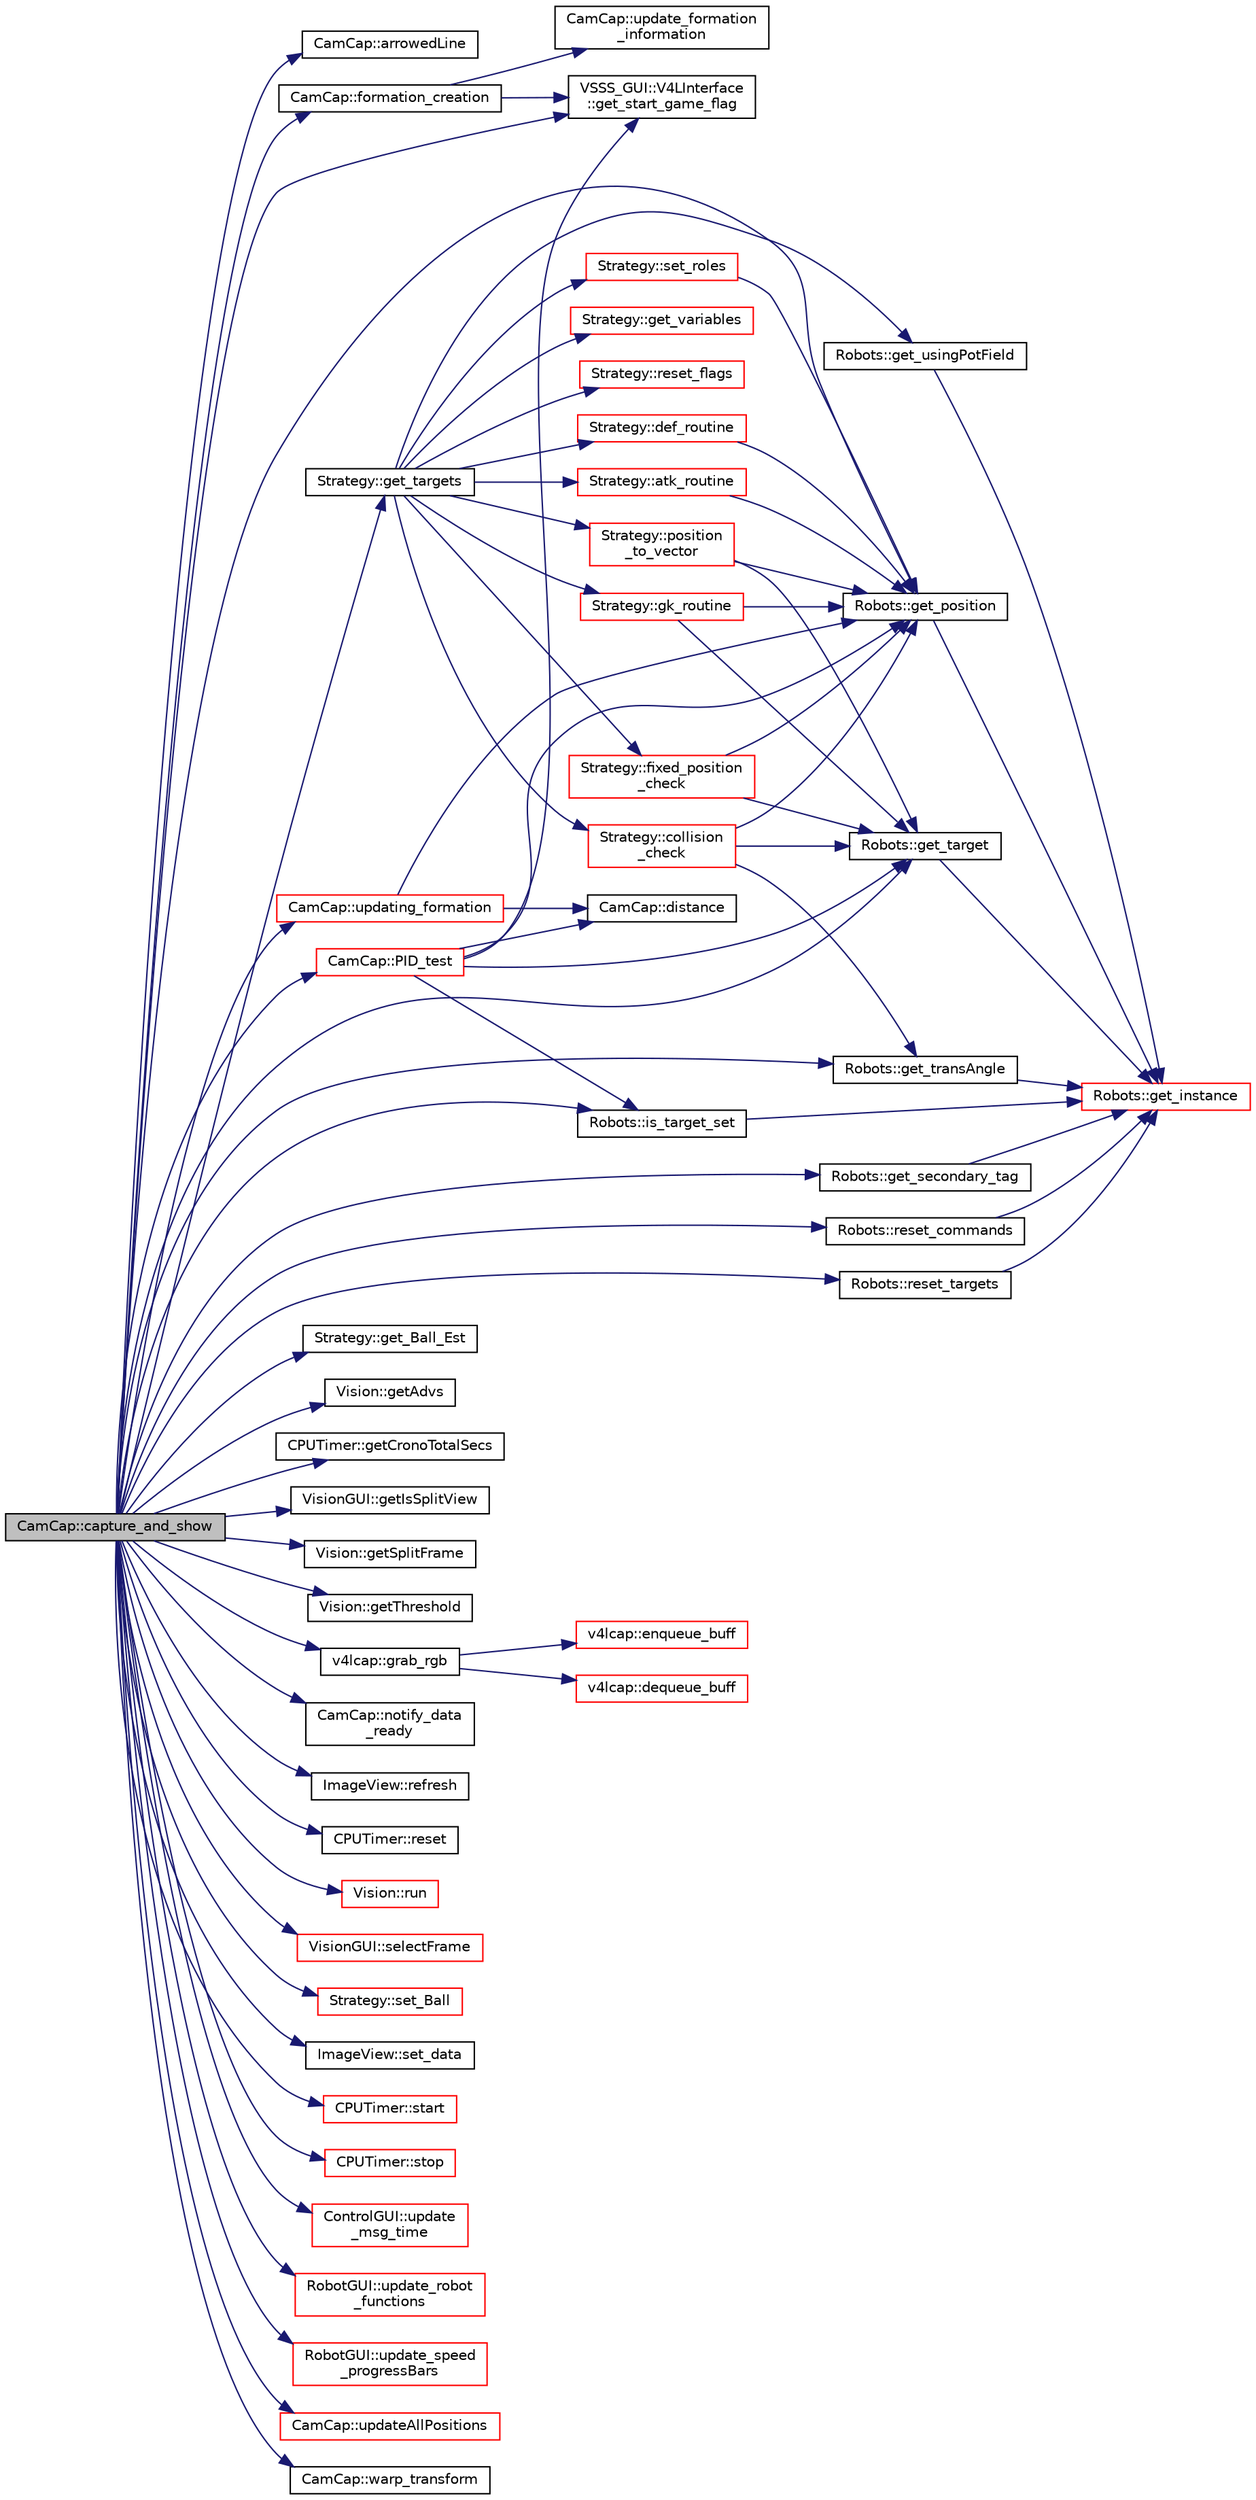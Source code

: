 digraph "CamCap::capture_and_show"
{
 // INTERACTIVE_SVG=YES
  edge [fontname="Helvetica",fontsize="10",labelfontname="Helvetica",labelfontsize="10"];
  node [fontname="Helvetica",fontsize="10",shape=record];
  rankdir="LR";
  Node184 [label="CamCap::capture_and_show",height=0.2,width=0.4,color="black", fillcolor="grey75", style="filled", fontcolor="black"];
  Node184 -> Node185 [color="midnightblue",fontsize="10",style="solid",fontname="Helvetica"];
  Node185 [label="CamCap::arrowedLine",height=0.2,width=0.4,color="black", fillcolor="white", style="filled",URL="$class_cam_cap.html#afb044a7b5b3b2f17af62e3115e84993e",tooltip="Draws an arrow between two given points. "];
  Node184 -> Node186 [color="midnightblue",fontsize="10",style="solid",fontname="Helvetica"];
  Node186 [label="CamCap::formation_creation",height=0.2,width=0.4,color="black", fillcolor="white", style="filled",URL="$class_cam_cap.html#a848749241df00e03c5fca82cc9423fdd",tooltip="Creates the formation (creation and load) interface. "];
  Node186 -> Node187 [color="midnightblue",fontsize="10",style="solid",fontname="Helvetica"];
  Node187 [label="VSSS_GUI::V4LInterface\l::get_start_game_flag",height=0.2,width=0.4,color="black", fillcolor="white", style="filled",URL="$class_v_s_s_s___g_u_i_1_1_v4_l_interface.html#afb1f877ebf3a82de783f6860979eea85"];
  Node186 -> Node188 [color="midnightblue",fontsize="10",style="solid",fontname="Helvetica"];
  Node188 [label="CamCap::update_formation\l_information",height=0.2,width=0.4,color="black", fillcolor="white", style="filled",URL="$class_cam_cap.html#afa26f0cbaee5db899735934f3548ebe9",tooltip="Updates information given by interface in strategy. "];
  Node184 -> Node189 [color="midnightblue",fontsize="10",style="solid",fontname="Helvetica"];
  Node189 [label="Strategy::get_Ball_Est",height=0.2,width=0.4,color="black", fillcolor="white", style="filled",URL="$class_strategy.html#a08e53a7b4e9239e2536dcdbf2cc6abf5"];
  Node184 -> Node190 [color="midnightblue",fontsize="10",style="solid",fontname="Helvetica"];
  Node190 [label="Robots::get_position",height=0.2,width=0.4,color="black", fillcolor="white", style="filled",URL="$class_robots.html#a1fca8f2f5070176faa6ba1efa2f1ff14"];
  Node190 -> Node191 [color="midnightblue",fontsize="10",style="solid",fontname="Helvetica"];
  Node191 [label="Robots::get_instance",height=0.2,width=0.4,color="red", fillcolor="white", style="filled",URL="$class_robots.html#a589bce74db5f34af384952d48435168f"];
  Node184 -> Node193 [color="midnightblue",fontsize="10",style="solid",fontname="Helvetica"];
  Node193 [label="Robots::get_secondary_tag",height=0.2,width=0.4,color="black", fillcolor="white", style="filled",URL="$class_robots.html#a2ebc2bd5efa2313e9f39d676fa70f86a"];
  Node193 -> Node191 [color="midnightblue",fontsize="10",style="solid",fontname="Helvetica"];
  Node184 -> Node187 [color="midnightblue",fontsize="10",style="solid",fontname="Helvetica"];
  Node184 -> Node194 [color="midnightblue",fontsize="10",style="solid",fontname="Helvetica"];
  Node194 [label="Robots::get_target",height=0.2,width=0.4,color="black", fillcolor="white", style="filled",URL="$class_robots.html#a8a4fe339df4823e45cf34d9fb8daa64b"];
  Node194 -> Node191 [color="midnightblue",fontsize="10",style="solid",fontname="Helvetica"];
  Node184 -> Node195 [color="midnightblue",fontsize="10",style="solid",fontname="Helvetica"];
  Node195 [label="Strategy::get_targets",height=0.2,width=0.4,color="black", fillcolor="white", style="filled",URL="$class_strategy.html#ab1c455b23e8b7f3377132a3e243f8f76"];
  Node195 -> Node196 [color="midnightblue",fontsize="10",style="solid",fontname="Helvetica"];
  Node196 [label="Strategy::get_variables",height=0.2,width=0.4,color="red", fillcolor="white", style="filled",URL="$class_strategy.html#aa292ccd0034d6507ffa7d5dc35862a94"];
  Node195 -> Node198 [color="midnightblue",fontsize="10",style="solid",fontname="Helvetica"];
  Node198 [label="Strategy::reset_flags",height=0.2,width=0.4,color="red", fillcolor="white", style="filled",URL="$class_strategy.html#a44da3c45d60d32f6ef2d81859d47b2b4"];
  Node195 -> Node202 [color="midnightblue",fontsize="10",style="solid",fontname="Helvetica"];
  Node202 [label="Strategy::set_roles",height=0.2,width=0.4,color="red", fillcolor="white", style="filled",URL="$class_strategy.html#a35458436b6f9d4f080ce8415af3dc599"];
  Node202 -> Node190 [color="midnightblue",fontsize="10",style="solid",fontname="Helvetica"];
  Node195 -> Node210 [color="midnightblue",fontsize="10",style="solid",fontname="Helvetica"];
  Node210 [label="Strategy::gk_routine",height=0.2,width=0.4,color="red", fillcolor="white", style="filled",URL="$class_strategy.html#a0e93b877f1da0c7a608c5641812f54d4"];
  Node210 -> Node190 [color="midnightblue",fontsize="10",style="solid",fontname="Helvetica"];
  Node210 -> Node194 [color="midnightblue",fontsize="10",style="solid",fontname="Helvetica"];
  Node195 -> Node216 [color="midnightblue",fontsize="10",style="solid",fontname="Helvetica"];
  Node216 [label="Strategy::def_routine",height=0.2,width=0.4,color="red", fillcolor="white", style="filled",URL="$class_strategy.html#a304c52736ec76d275adda7eeacdd430c"];
  Node216 -> Node190 [color="midnightblue",fontsize="10",style="solid",fontname="Helvetica"];
  Node195 -> Node226 [color="midnightblue",fontsize="10",style="solid",fontname="Helvetica"];
  Node226 [label="Strategy::atk_routine",height=0.2,width=0.4,color="red", fillcolor="white", style="filled",URL="$class_strategy.html#a7af0ec883fe9e80c31cf030ce203f956"];
  Node226 -> Node190 [color="midnightblue",fontsize="10",style="solid",fontname="Helvetica"];
  Node195 -> Node229 [color="midnightblue",fontsize="10",style="solid",fontname="Helvetica"];
  Node229 [label="Robots::get_usingPotField",height=0.2,width=0.4,color="black", fillcolor="white", style="filled",URL="$class_robots.html#a42f3e3d3b1d8c41ad6180a03427458bf"];
  Node229 -> Node191 [color="midnightblue",fontsize="10",style="solid",fontname="Helvetica"];
  Node195 -> Node230 [color="midnightblue",fontsize="10",style="solid",fontname="Helvetica"];
  Node230 [label="Strategy::position\l_to_vector",height=0.2,width=0.4,color="red", fillcolor="white", style="filled",URL="$class_strategy.html#afa755796f0301750d616afac02ac935a"];
  Node230 -> Node190 [color="midnightblue",fontsize="10",style="solid",fontname="Helvetica"];
  Node230 -> Node194 [color="midnightblue",fontsize="10",style="solid",fontname="Helvetica"];
  Node195 -> Node232 [color="midnightblue",fontsize="10",style="solid",fontname="Helvetica"];
  Node232 [label="Strategy::fixed_position\l_check",height=0.2,width=0.4,color="red", fillcolor="white", style="filled",URL="$class_strategy.html#aabfdf0c3cd206c94e8b37f86bb387a61"];
  Node232 -> Node190 [color="midnightblue",fontsize="10",style="solid",fontname="Helvetica"];
  Node232 -> Node194 [color="midnightblue",fontsize="10",style="solid",fontname="Helvetica"];
  Node195 -> Node237 [color="midnightblue",fontsize="10",style="solid",fontname="Helvetica"];
  Node237 [label="Strategy::collision\l_check",height=0.2,width=0.4,color="red", fillcolor="white", style="filled",URL="$class_strategy.html#a8d1fa6e7cb13f7eb135bc853beef462d"];
  Node237 -> Node190 [color="midnightblue",fontsize="10",style="solid",fontname="Helvetica"];
  Node237 -> Node239 [color="midnightblue",fontsize="10",style="solid",fontname="Helvetica"];
  Node239 [label="Robots::get_transAngle",height=0.2,width=0.4,color="black", fillcolor="white", style="filled",URL="$class_robots.html#af3cabeacfb88dd920f581939935e76ca"];
  Node239 -> Node191 [color="midnightblue",fontsize="10",style="solid",fontname="Helvetica"];
  Node237 -> Node194 [color="midnightblue",fontsize="10",style="solid",fontname="Helvetica"];
  Node184 -> Node239 [color="midnightblue",fontsize="10",style="solid",fontname="Helvetica"];
  Node184 -> Node241 [color="midnightblue",fontsize="10",style="solid",fontname="Helvetica"];
  Node241 [label="Vision::getAdvs",height=0.2,width=0.4,color="black", fillcolor="white", style="filled",URL="$class_vision.html#ade08a555c6bcba89ee6a60be24f95c5b"];
  Node184 -> Node242 [color="midnightblue",fontsize="10",style="solid",fontname="Helvetica"];
  Node242 [label="CPUTimer::getCronoTotalSecs",height=0.2,width=0.4,color="black", fillcolor="white", style="filled",URL="$class_c_p_u_timer.html#aa8736023dbfa50166f8e49960ad84a84"];
  Node184 -> Node243 [color="midnightblue",fontsize="10",style="solid",fontname="Helvetica"];
  Node243 [label="VisionGUI::getIsSplitView",height=0.2,width=0.4,color="black", fillcolor="white", style="filled",URL="$class_vision_g_u_i.html#a2d3a0e0b04ac1b80070e9123ec354d83"];
  Node184 -> Node244 [color="midnightblue",fontsize="10",style="solid",fontname="Helvetica"];
  Node244 [label="Vision::getSplitFrame",height=0.2,width=0.4,color="black", fillcolor="white", style="filled",URL="$class_vision.html#a5543116011e744661d9e60a70012bc6c"];
  Node184 -> Node245 [color="midnightblue",fontsize="10",style="solid",fontname="Helvetica"];
  Node245 [label="Vision::getThreshold",height=0.2,width=0.4,color="black", fillcolor="white", style="filled",URL="$class_vision.html#a8dbf66a10209a8c92480b303e1eac3de"];
  Node184 -> Node246 [color="midnightblue",fontsize="10",style="solid",fontname="Helvetica"];
  Node246 [label="v4lcap::grab_rgb",height=0.2,width=0.4,color="black", fillcolor="white", style="filled",URL="$classv4lcap.html#a4ef7f2a17a32f5b89bf9ddce123a3b52"];
  Node246 -> Node247 [color="midnightblue",fontsize="10",style="solid",fontname="Helvetica"];
  Node247 [label="v4lcap::dequeue_buff",height=0.2,width=0.4,color="red", fillcolor="white", style="filled",URL="$classv4lcap.html#a73678c131c1ac6c555be3ea125be08da",tooltip="Dequeue buffers allocated. "];
  Node246 -> Node249 [color="midnightblue",fontsize="10",style="solid",fontname="Helvetica"];
  Node249 [label="v4lcap::enqueue_buff",height=0.2,width=0.4,color="red", fillcolor="white", style="filled",URL="$classv4lcap.html#a61dcacb5bb57a9f8c72d6942f46e9ddc",tooltip="Enqueue requested buffers and set capture params. "];
  Node184 -> Node250 [color="midnightblue",fontsize="10",style="solid",fontname="Helvetica"];
  Node250 [label="Robots::is_target_set",height=0.2,width=0.4,color="black", fillcolor="white", style="filled",URL="$class_robots.html#ad79a530bb3c696a351f11f5698fb4960"];
  Node250 -> Node191 [color="midnightblue",fontsize="10",style="solid",fontname="Helvetica"];
  Node184 -> Node251 [color="midnightblue",fontsize="10",style="solid",fontname="Helvetica"];
  Node251 [label="CamCap::notify_data\l_ready",height=0.2,width=0.4,color="black", fillcolor="white", style="filled",URL="$class_cam_cap.html#ad34d9213700050e66a66e63d027b9bf0",tooltip="Notifies all waiting threads through a conditional variable. "];
  Node184 -> Node252 [color="midnightblue",fontsize="10",style="solid",fontname="Helvetica"];
  Node252 [label="CamCap::PID_test",height=0.2,width=0.4,color="red", fillcolor="white", style="filled",URL="$class_cam_cap.html#a93f8ee79ed618c215139e40eb0485c9f",tooltip="Executes the &#39;PID Test on click&#39; at the control panel. "];
  Node252 -> Node187 [color="midnightblue",fontsize="10",style="solid",fontname="Helvetica"];
  Node252 -> Node253 [color="midnightblue",fontsize="10",style="solid",fontname="Helvetica"];
  Node253 [label="CamCap::distance",height=0.2,width=0.4,color="black", fillcolor="white", style="filled",URL="$class_cam_cap.html#a6595a726e77091a8accf19e62dc55e41",tooltip="Calculates the euclidean distance between two given points. "];
  Node252 -> Node190 [color="midnightblue",fontsize="10",style="solid",fontname="Helvetica"];
  Node252 -> Node194 [color="midnightblue",fontsize="10",style="solid",fontname="Helvetica"];
  Node252 -> Node250 [color="midnightblue",fontsize="10",style="solid",fontname="Helvetica"];
  Node184 -> Node254 [color="midnightblue",fontsize="10",style="solid",fontname="Helvetica"];
  Node254 [label="ImageView::refresh",height=0.2,width=0.4,color="black", fillcolor="white", style="filled",URL="$class_image_view.html#a1c14fbed1a32a6f159c9916b6bd04d0a"];
  Node184 -> Node255 [color="midnightblue",fontsize="10",style="solid",fontname="Helvetica"];
  Node255 [label="CPUTimer::reset",height=0.2,width=0.4,color="black", fillcolor="white", style="filled",URL="$class_c_p_u_timer.html#ae9c1b873923f73091dae7e5a6051baf6"];
  Node184 -> Node256 [color="midnightblue",fontsize="10",style="solid",fontname="Helvetica"];
  Node256 [label="Robots::reset_commands",height=0.2,width=0.4,color="black", fillcolor="white", style="filled",URL="$class_robots.html#af9dfd621b03a3c6a52810610abdb6a9d"];
  Node256 -> Node191 [color="midnightblue",fontsize="10",style="solid",fontname="Helvetica"];
  Node184 -> Node257 [color="midnightblue",fontsize="10",style="solid",fontname="Helvetica"];
  Node257 [label="Robots::reset_targets",height=0.2,width=0.4,color="black", fillcolor="white", style="filled",URL="$class_robots.html#ade0caad007f6bbc5cdb35182a16780b7"];
  Node257 -> Node191 [color="midnightblue",fontsize="10",style="solid",fontname="Helvetica"];
  Node184 -> Node258 [color="midnightblue",fontsize="10",style="solid",fontname="Helvetica"];
  Node258 [label="Vision::run",height=0.2,width=0.4,color="red", fillcolor="white", style="filled",URL="$class_vision.html#a8d7335b29584429ff5b5c24958896b08",tooltip="Call preProcessing() method, searchTags() and pick-a-tag() "];
  Node184 -> Node271 [color="midnightblue",fontsize="10",style="solid",fontname="Helvetica"];
  Node271 [label="VisionGUI::selectFrame",height=0.2,width=0.4,color="red", fillcolor="white", style="filled",URL="$class_vision_g_u_i.html#a26659931ea77f5b975fe1d0ce101c74c"];
  Node184 -> Node282 [color="midnightblue",fontsize="10",style="solid",fontname="Helvetica"];
  Node282 [label="Strategy::set_Ball",height=0.2,width=0.4,color="red", fillcolor="white", style="filled",URL="$class_strategy.html#a7119e796ed0218f4e44418fea1efdf49"];
  Node184 -> Node298 [color="midnightblue",fontsize="10",style="solid",fontname="Helvetica"];
  Node298 [label="ImageView::set_data",height=0.2,width=0.4,color="black", fillcolor="white", style="filled",URL="$class_image_view.html#a34baa17952c6cbc4374f1bb6bdbbd757"];
  Node184 -> Node299 [color="midnightblue",fontsize="10",style="solid",fontname="Helvetica"];
  Node299 [label="CPUTimer::start",height=0.2,width=0.4,color="red", fillcolor="white", style="filled",URL="$class_c_p_u_timer.html#a8712b4f64c79a210e91bbb72ed55bfc1"];
  Node184 -> Node302 [color="midnightblue",fontsize="10",style="solid",fontname="Helvetica"];
  Node302 [label="CPUTimer::stop",height=0.2,width=0.4,color="red", fillcolor="white", style="filled",URL="$class_c_p_u_timer.html#afc986e87c38afb37b7911f8424726d1d"];
  Node184 -> Node303 [color="midnightblue",fontsize="10",style="solid",fontname="Helvetica"];
  Node303 [label="ControlGUI::update\l_msg_time",height=0.2,width=0.4,color="red", fillcolor="white", style="filled",URL="$class_control_g_u_i.html#a7cdf0036f7b6c8ad8c9fb2a1c36e9c39",tooltip="Gets the gap between sent messages (through flyingMessenger&#39;s get time function) and shows it on inte..."];
  Node184 -> Node305 [color="midnightblue",fontsize="10",style="solid",fontname="Helvetica"];
  Node305 [label="RobotGUI::update_robot\l_functions",height=0.2,width=0.4,color="red", fillcolor="white", style="filled",URL="$class_robot_g_u_i.html#a88e9422aa99db2dd70403650ab1551a4"];
  Node184 -> Node306 [color="midnightblue",fontsize="10",style="solid",fontname="Helvetica"];
  Node306 [label="RobotGUI::update_speed\l_progressBars",height=0.2,width=0.4,color="red", fillcolor="white", style="filled",URL="$class_robot_g_u_i.html#aeb4d6cd3764ae5d1d7a24a5565aa42cb"];
  Node184 -> Node307 [color="midnightblue",fontsize="10",style="solid",fontname="Helvetica"];
  Node307 [label="CamCap::updateAllPositions",height=0.2,width=0.4,color="red", fillcolor="white", style="filled",URL="$class_cam_cap.html#afc272fe8b0ddc82386dbf827aed7db78",tooltip="Updates the position of all captured elements. "];
  Node184 -> Node311 [color="midnightblue",fontsize="10",style="solid",fontname="Helvetica"];
  Node311 [label="CamCap::updating_formation",height=0.2,width=0.4,color="red", fillcolor="white", style="filled",URL="$class_cam_cap.html#a8bab2cf2a40f386ab20480cfc83ac77c",tooltip="Sends robots to the target position and orientation. "];
  Node311 -> Node253 [color="midnightblue",fontsize="10",style="solid",fontname="Helvetica"];
  Node311 -> Node190 [color="midnightblue",fontsize="10",style="solid",fontname="Helvetica"];
  Node184 -> Node313 [color="midnightblue",fontsize="10",style="solid",fontname="Helvetica"];
  Node313 [label="CamCap::warp_transform",height=0.2,width=0.4,color="black", fillcolor="white", style="filled",URL="$class_cam_cap.html#a90c0560e51d69bc551ae17c72edb3028",tooltip="Adjusts the image framing. "];
}
